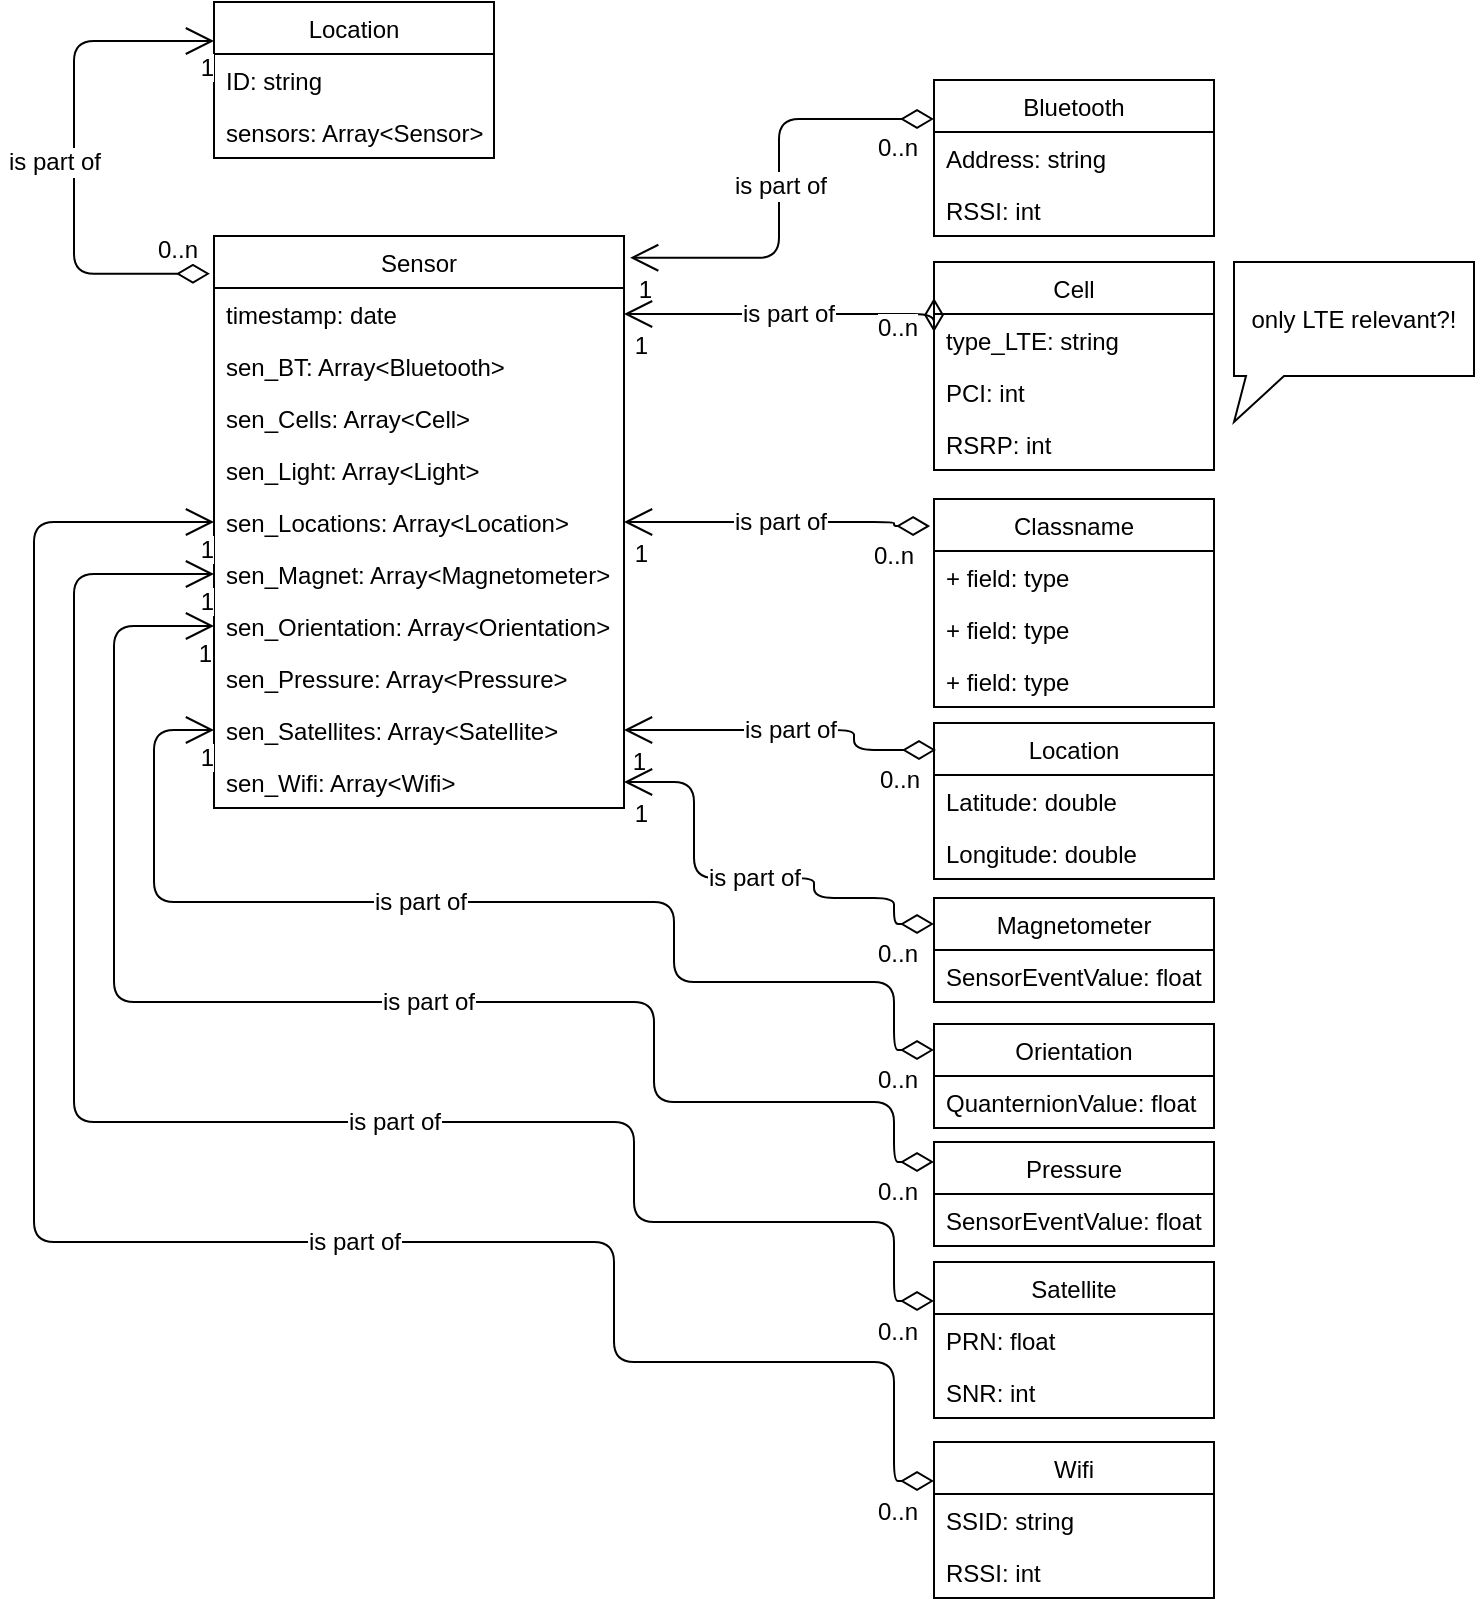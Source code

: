 <mxfile version="10.6.7" type="github"><diagram id="_J4-HaRiP13gnkmEDoGU" name="Page-1"><mxGraphModel dx="840" dy="484" grid="1" gridSize="10" guides="1" tooltips="1" connect="1" arrows="1" fold="1" page="1" pageScale="1" pageWidth="827" pageHeight="1169" math="0" shadow="0"><root><mxCell id="0"/><mxCell id="1" parent="0"/><mxCell id="cdzxTDHdXINh_g30sIHG-1" value="Location" style="swimlane;fontStyle=0;childLayout=stackLayout;horizontal=1;startSize=26;fillColor=none;horizontalStack=0;resizeParent=1;resizeParentMax=0;resizeLast=0;collapsible=1;marginBottom=0;" parent="1" vertex="1"><mxGeometry x="160" y="40" width="140" height="78" as="geometry"/></mxCell><mxCell id="cdzxTDHdXINh_g30sIHG-2" value="ID: string" style="text;strokeColor=none;fillColor=none;align=left;verticalAlign=top;spacingLeft=4;spacingRight=4;overflow=hidden;rotatable=0;points=[[0,0.5],[1,0.5]];portConstraint=eastwest;" parent="cdzxTDHdXINh_g30sIHG-1" vertex="1"><mxGeometry y="26" width="140" height="26" as="geometry"/></mxCell><mxCell id="cdzxTDHdXINh_g30sIHG-3" value="sensors: Array&lt;Sensor&gt;" style="text;strokeColor=none;fillColor=none;align=left;verticalAlign=top;spacingLeft=4;spacingRight=4;overflow=hidden;rotatable=0;points=[[0,0.5],[1,0.5]];portConstraint=eastwest;" parent="cdzxTDHdXINh_g30sIHG-1" vertex="1"><mxGeometry y="52" width="140" height="26" as="geometry"/></mxCell><mxCell id="cdzxTDHdXINh_g30sIHG-4" value="Sensor" style="swimlane;fontStyle=0;childLayout=stackLayout;horizontal=1;startSize=26;fillColor=none;horizontalStack=0;resizeParent=1;resizeParentMax=0;resizeLast=0;collapsible=1;marginBottom=0;" parent="1" vertex="1"><mxGeometry x="160" y="157" width="205" height="286" as="geometry"/></mxCell><mxCell id="cdzxTDHdXINh_g30sIHG-5" value="timestamp: date" style="text;strokeColor=none;fillColor=none;align=left;verticalAlign=top;spacingLeft=4;spacingRight=4;overflow=hidden;rotatable=0;points=[[0,0.5],[1,0.5]];portConstraint=eastwest;" parent="cdzxTDHdXINh_g30sIHG-4" vertex="1"><mxGeometry y="26" width="205" height="26" as="geometry"/></mxCell><mxCell id="cdzxTDHdXINh_g30sIHG-6" value="sen_BT: Array&lt;Bluetooth&gt;&#10;" style="text;strokeColor=none;fillColor=none;align=left;verticalAlign=top;spacingLeft=4;spacingRight=4;overflow=hidden;rotatable=0;points=[[0,0.5],[1,0.5]];portConstraint=eastwest;" parent="cdzxTDHdXINh_g30sIHG-4" vertex="1"><mxGeometry y="52" width="205" height="26" as="geometry"/></mxCell><mxCell id="cdzxTDHdXINh_g30sIHG-7" value="sen_Cells: Array&lt;Cell&gt;&#10;" style="text;strokeColor=none;fillColor=none;align=left;verticalAlign=top;spacingLeft=4;spacingRight=4;overflow=hidden;rotatable=0;points=[[0,0.5],[1,0.5]];portConstraint=eastwest;" parent="cdzxTDHdXINh_g30sIHG-4" vertex="1"><mxGeometry y="78" width="205" height="26" as="geometry"/></mxCell><mxCell id="cdzxTDHdXINh_g30sIHG-8" value="sen_Light: Array&lt;Light&gt;&#10;" style="text;strokeColor=none;fillColor=none;align=left;verticalAlign=top;spacingLeft=4;spacingRight=4;overflow=hidden;rotatable=0;points=[[0,0.5],[1,0.5]];portConstraint=eastwest;" parent="cdzxTDHdXINh_g30sIHG-4" vertex="1"><mxGeometry y="104" width="205" height="26" as="geometry"/></mxCell><mxCell id="cdzxTDHdXINh_g30sIHG-9" value="sen_Locations: Array&lt;Location&gt;&#10;" style="text;strokeColor=none;fillColor=none;align=left;verticalAlign=top;spacingLeft=4;spacingRight=4;overflow=hidden;rotatable=0;points=[[0,0.5],[1,0.5]];portConstraint=eastwest;" parent="cdzxTDHdXINh_g30sIHG-4" vertex="1"><mxGeometry y="130" width="205" height="26" as="geometry"/></mxCell><mxCell id="cdzxTDHdXINh_g30sIHG-10" value="sen_Magnet: Array&lt;Magnetometer&gt;&#10;" style="text;strokeColor=none;fillColor=none;align=left;verticalAlign=top;spacingLeft=4;spacingRight=4;overflow=hidden;rotatable=0;points=[[0,0.5],[1,0.5]];portConstraint=eastwest;" parent="cdzxTDHdXINh_g30sIHG-4" vertex="1"><mxGeometry y="156" width="205" height="26" as="geometry"/></mxCell><mxCell id="cdzxTDHdXINh_g30sIHG-11" value="sen_Orientation: Array&lt;Orientation&gt;&#10;" style="text;strokeColor=none;fillColor=none;align=left;verticalAlign=top;spacingLeft=4;spacingRight=4;overflow=hidden;rotatable=0;points=[[0,0.5],[1,0.5]];portConstraint=eastwest;" parent="cdzxTDHdXINh_g30sIHG-4" vertex="1"><mxGeometry y="182" width="205" height="26" as="geometry"/></mxCell><mxCell id="cdzxTDHdXINh_g30sIHG-12" value="sen_Pressure: Array&lt;Pressure&gt;&#10;" style="text;strokeColor=none;fillColor=none;align=left;verticalAlign=top;spacingLeft=4;spacingRight=4;overflow=hidden;rotatable=0;points=[[0,0.5],[1,0.5]];portConstraint=eastwest;" parent="cdzxTDHdXINh_g30sIHG-4" vertex="1"><mxGeometry y="208" width="205" height="26" as="geometry"/></mxCell><mxCell id="cdzxTDHdXINh_g30sIHG-13" value="sen_Satellites: Array&lt;Satellite&gt;&#10;" style="text;strokeColor=none;fillColor=none;align=left;verticalAlign=top;spacingLeft=4;spacingRight=4;overflow=hidden;rotatable=0;points=[[0,0.5],[1,0.5]];portConstraint=eastwest;" parent="cdzxTDHdXINh_g30sIHG-4" vertex="1"><mxGeometry y="234" width="205" height="26" as="geometry"/></mxCell><mxCell id="cdzxTDHdXINh_g30sIHG-14" value="sen_Wifi: Array&lt;Wifi&gt;" style="text;strokeColor=none;fillColor=none;align=left;verticalAlign=top;spacingLeft=4;spacingRight=4;overflow=hidden;rotatable=0;points=[[0,0.5],[1,0.5]];portConstraint=eastwest;" parent="cdzxTDHdXINh_g30sIHG-4" vertex="1"><mxGeometry y="260" width="205" height="26" as="geometry"/></mxCell><mxCell id="cdzxTDHdXINh_g30sIHG-15" value="Wifi" style="swimlane;fontStyle=0;childLayout=stackLayout;horizontal=1;startSize=26;fillColor=none;horizontalStack=0;resizeParent=1;resizeParentMax=0;resizeLast=0;collapsible=1;marginBottom=0;" parent="1" vertex="1"><mxGeometry x="520" y="760" width="140" height="78" as="geometry"><mxRectangle x="480" y="34" width="50" height="26" as="alternateBounds"/></mxGeometry></mxCell><mxCell id="cdzxTDHdXINh_g30sIHG-16" value="SSID: string" style="text;strokeColor=none;fillColor=none;align=left;verticalAlign=top;spacingLeft=4;spacingRight=4;overflow=hidden;rotatable=0;points=[[0,0.5],[1,0.5]];portConstraint=eastwest;" parent="cdzxTDHdXINh_g30sIHG-15" vertex="1"><mxGeometry y="26" width="140" height="26" as="geometry"/></mxCell><mxCell id="cdzxTDHdXINh_g30sIHG-17" value="RSSI: int" style="text;strokeColor=none;fillColor=none;align=left;verticalAlign=top;spacingLeft=4;spacingRight=4;overflow=hidden;rotatable=0;points=[[0,0.5],[1,0.5]];portConstraint=eastwest;" parent="cdzxTDHdXINh_g30sIHG-15" vertex="1"><mxGeometry y="52" width="140" height="26" as="geometry"/></mxCell><mxCell id="cdzxTDHdXINh_g30sIHG-18" value="Bluetooth" style="swimlane;fontStyle=0;childLayout=stackLayout;horizontal=1;startSize=26;fillColor=none;horizontalStack=0;resizeParent=1;resizeParentMax=0;resizeLast=0;collapsible=1;marginBottom=0;" parent="1" vertex="1"><mxGeometry x="520" y="79" width="140" height="78" as="geometry"><mxRectangle x="80" y="157" width="80" height="20" as="alternateBounds"/></mxGeometry></mxCell><mxCell id="cdzxTDHdXINh_g30sIHG-19" value="Address: string" style="text;strokeColor=none;fillColor=none;align=left;verticalAlign=top;spacingLeft=4;spacingRight=4;overflow=hidden;rotatable=0;points=[[0,0.5],[1,0.5]];portConstraint=eastwest;" parent="cdzxTDHdXINh_g30sIHG-18" vertex="1"><mxGeometry y="26" width="140" height="26" as="geometry"/></mxCell><mxCell id="cdzxTDHdXINh_g30sIHG-20" value="RSSI: int" style="text;strokeColor=none;fillColor=none;align=left;verticalAlign=top;spacingLeft=4;spacingRight=4;overflow=hidden;rotatable=0;points=[[0,0.5],[1,0.5]];portConstraint=eastwest;" parent="cdzxTDHdXINh_g30sIHG-18" vertex="1"><mxGeometry y="52" width="140" height="26" as="geometry"/></mxCell><mxCell id="cdzxTDHdXINh_g30sIHG-21" value="Cell" style="swimlane;fontStyle=0;childLayout=stackLayout;horizontal=1;startSize=26;fillColor=none;horizontalStack=0;resizeParent=1;resizeParentMax=0;resizeLast=0;collapsible=1;marginBottom=0;" parent="1" vertex="1"><mxGeometry x="520" y="170" width="140" height="104" as="geometry"><mxRectangle x="80" y="238" width="50" height="26" as="alternateBounds"/></mxGeometry></mxCell><mxCell id="cdzxTDHdXINh_g30sIHG-22" value="type_LTE: string" style="text;strokeColor=none;fillColor=none;align=left;verticalAlign=top;spacingLeft=4;spacingRight=4;overflow=hidden;rotatable=0;points=[[0,0.5],[1,0.5]];portConstraint=eastwest;" parent="cdzxTDHdXINh_g30sIHG-21" vertex="1"><mxGeometry y="26" width="140" height="26" as="geometry"/></mxCell><mxCell id="cdzxTDHdXINh_g30sIHG-23" value="PCI: int" style="text;strokeColor=none;fillColor=none;align=left;verticalAlign=top;spacingLeft=4;spacingRight=4;overflow=hidden;rotatable=0;points=[[0,0.5],[1,0.5]];portConstraint=eastwest;" parent="cdzxTDHdXINh_g30sIHG-21" vertex="1"><mxGeometry y="52" width="140" height="26" as="geometry"/></mxCell><mxCell id="cdzxTDHdXINh_g30sIHG-24" value="RSRP: int" style="text;strokeColor=none;fillColor=none;align=left;verticalAlign=top;spacingLeft=4;spacingRight=4;overflow=hidden;rotatable=0;points=[[0,0.5],[1,0.5]];portConstraint=eastwest;" parent="cdzxTDHdXINh_g30sIHG-21" vertex="1"><mxGeometry y="78" width="140" height="26" as="geometry"/></mxCell><mxCell id="cdzxTDHdXINh_g30sIHG-25" value="only LTE relevant?!" style="shape=callout;whiteSpace=wrap;html=1;perimeter=calloutPerimeter;position2=0;size=23;position=0.05;base=19;" parent="1" vertex="1"><mxGeometry x="670" y="170" width="120" height="80" as="geometry"/></mxCell><mxCell id="cdzxTDHdXINh_g30sIHG-26" value="Location" style="swimlane;fontStyle=0;childLayout=stackLayout;horizontal=1;startSize=26;fillColor=none;horizontalStack=0;resizeParent=1;resizeParentMax=0;resizeLast=0;collapsible=1;marginBottom=0;" parent="1" vertex="1"><mxGeometry x="520" y="400.5" width="140" height="78" as="geometry"><mxRectangle x="253" y="369" width="80" height="26" as="alternateBounds"/></mxGeometry></mxCell><mxCell id="cdzxTDHdXINh_g30sIHG-27" value="Latitude: double" style="text;strokeColor=none;fillColor=none;align=left;verticalAlign=top;spacingLeft=4;spacingRight=4;overflow=hidden;rotatable=0;points=[[0,0.5],[1,0.5]];portConstraint=eastwest;" parent="cdzxTDHdXINh_g30sIHG-26" vertex="1"><mxGeometry y="26" width="140" height="26" as="geometry"/></mxCell><mxCell id="cdzxTDHdXINh_g30sIHG-28" value="Longitude: double" style="text;strokeColor=none;fillColor=none;align=left;verticalAlign=top;spacingLeft=4;spacingRight=4;overflow=hidden;rotatable=0;points=[[0,0.5],[1,0.5]];portConstraint=eastwest;" parent="cdzxTDHdXINh_g30sIHG-26" vertex="1"><mxGeometry y="52" width="140" height="26" as="geometry"/></mxCell><mxCell id="cdzxTDHdXINh_g30sIHG-29" value="Magnetometer" style="swimlane;fontStyle=0;childLayout=stackLayout;horizontal=1;startSize=26;fillColor=none;horizontalStack=0;resizeParent=1;resizeParentMax=0;resizeLast=0;collapsible=1;marginBottom=0;" parent="1" vertex="1"><mxGeometry x="520" y="488" width="140" height="52" as="geometry"><mxRectangle x="355" y="369" width="110" height="26" as="alternateBounds"/></mxGeometry></mxCell><mxCell id="cdzxTDHdXINh_g30sIHG-30" value="SensorEventValue: float" style="text;strokeColor=none;fillColor=none;align=left;verticalAlign=top;spacingLeft=4;spacingRight=4;overflow=hidden;rotatable=0;points=[[0,0.5],[1,0.5]];portConstraint=eastwest;" parent="cdzxTDHdXINh_g30sIHG-29" vertex="1"><mxGeometry y="26" width="140" height="26" as="geometry"/></mxCell><mxCell id="cdzxTDHdXINh_g30sIHG-31" value="Classname" style="swimlane;fontStyle=0;childLayout=stackLayout;horizontal=1;startSize=26;fillColor=none;horizontalStack=0;resizeParent=1;resizeParentMax=0;resizeLast=0;collapsible=1;marginBottom=0;" parent="1" vertex="1"><mxGeometry x="520" y="288.5" width="140" height="104" as="geometry"/></mxCell><mxCell id="cdzxTDHdXINh_g30sIHG-32" value="+ field: type" style="text;strokeColor=none;fillColor=none;align=left;verticalAlign=top;spacingLeft=4;spacingRight=4;overflow=hidden;rotatable=0;points=[[0,0.5],[1,0.5]];portConstraint=eastwest;" parent="cdzxTDHdXINh_g30sIHG-31" vertex="1"><mxGeometry y="26" width="140" height="26" as="geometry"/></mxCell><mxCell id="cdzxTDHdXINh_g30sIHG-33" value="+ field: type" style="text;strokeColor=none;fillColor=none;align=left;verticalAlign=top;spacingLeft=4;spacingRight=4;overflow=hidden;rotatable=0;points=[[0,0.5],[1,0.5]];portConstraint=eastwest;" parent="cdzxTDHdXINh_g30sIHG-31" vertex="1"><mxGeometry y="52" width="140" height="26" as="geometry"/></mxCell><mxCell id="cdzxTDHdXINh_g30sIHG-34" value="+ field: type" style="text;strokeColor=none;fillColor=none;align=left;verticalAlign=top;spacingLeft=4;spacingRight=4;overflow=hidden;rotatable=0;points=[[0,0.5],[1,0.5]];portConstraint=eastwest;" parent="cdzxTDHdXINh_g30sIHG-31" vertex="1"><mxGeometry y="78" width="140" height="26" as="geometry"/></mxCell><mxCell id="cdzxTDHdXINh_g30sIHG-35" value="Orientation" style="swimlane;fontStyle=0;childLayout=stackLayout;horizontal=1;startSize=26;fillColor=none;horizontalStack=0;resizeParent=1;resizeParentMax=0;resizeLast=0;collapsible=1;marginBottom=0;" parent="1" vertex="1"><mxGeometry x="520" y="551" width="140" height="52" as="geometry"><mxRectangle x="500" y="346" width="90" height="26" as="alternateBounds"/></mxGeometry></mxCell><mxCell id="cdzxTDHdXINh_g30sIHG-36" value="QuanternionValue: float" style="text;strokeColor=none;fillColor=none;align=left;verticalAlign=top;spacingLeft=4;spacingRight=4;overflow=hidden;rotatable=0;points=[[0,0.5],[1,0.5]];portConstraint=eastwest;" parent="cdzxTDHdXINh_g30sIHG-35" vertex="1"><mxGeometry y="26" width="140" height="26" as="geometry"/></mxCell><mxCell id="cdzxTDHdXINh_g30sIHG-37" value="Pressure" style="swimlane;fontStyle=0;childLayout=stackLayout;horizontal=1;startSize=26;fillColor=none;horizontalStack=0;resizeParent=1;resizeParentMax=0;resizeLast=0;collapsible=1;marginBottom=0;" parent="1" vertex="1"><mxGeometry x="520" y="610" width="140" height="52" as="geometry"><mxRectangle x="495" y="268" width="90" height="26" as="alternateBounds"/></mxGeometry></mxCell><mxCell id="cdzxTDHdXINh_g30sIHG-38" value="SensorEventValue: float" style="text;strokeColor=none;fillColor=none;align=left;verticalAlign=top;spacingLeft=4;spacingRight=4;overflow=hidden;rotatable=0;points=[[0,0.5],[1,0.5]];portConstraint=eastwest;" parent="cdzxTDHdXINh_g30sIHG-37" vertex="1"><mxGeometry y="26" width="140" height="26" as="geometry"/></mxCell><mxCell id="cdzxTDHdXINh_g30sIHG-39" value="Satellite" style="swimlane;fontStyle=0;childLayout=stackLayout;horizontal=1;startSize=26;fillColor=none;horizontalStack=0;resizeParent=1;resizeParentMax=0;resizeLast=0;collapsible=1;marginBottom=0;" parent="1" vertex="1"><mxGeometry x="520" y="670" width="140" height="78" as="geometry"/></mxCell><mxCell id="cdzxTDHdXINh_g30sIHG-40" value="PRN: float" style="text;strokeColor=none;fillColor=none;align=left;verticalAlign=top;spacingLeft=4;spacingRight=4;overflow=hidden;rotatable=0;points=[[0,0.5],[1,0.5]];portConstraint=eastwest;" parent="cdzxTDHdXINh_g30sIHG-39" vertex="1"><mxGeometry y="26" width="140" height="26" as="geometry"/></mxCell><mxCell id="cdzxTDHdXINh_g30sIHG-41" value="SNR: int" style="text;strokeColor=none;fillColor=none;align=left;verticalAlign=top;spacingLeft=4;spacingRight=4;overflow=hidden;rotatable=0;points=[[0,0.5],[1,0.5]];portConstraint=eastwest;" parent="cdzxTDHdXINh_g30sIHG-39" vertex="1"><mxGeometry y="52" width="140" height="26" as="geometry"/></mxCell><mxCell id="cdzxTDHdXINh_g30sIHG-54" value="is part of" style="endArrow=open;html=1;endSize=12;startArrow=diamondThin;startSize=14;startFill=0;edgeStyle=orthogonalEdgeStyle;fontSize=12;exitX=0;exitY=0.25;exitDx=0;exitDy=0;entryX=1.015;entryY=0.038;entryDx=0;entryDy=0;entryPerimeter=0;" parent="1" source="cdzxTDHdXINh_g30sIHG-18" target="cdzxTDHdXINh_g30sIHG-4" edge="1"><mxGeometry relative="1" as="geometry"><mxPoint x="390" y="40" as="sourcePoint"/><mxPoint x="550" y="40" as="targetPoint"/></mxGeometry></mxCell><mxCell id="cdzxTDHdXINh_g30sIHG-55" value="0..n" style="resizable=0;html=1;align=left;verticalAlign=top;labelBackgroundColor=#ffffff;fontSize=12;" parent="cdzxTDHdXINh_g30sIHG-54" connectable="0" vertex="1"><mxGeometry x="-1" relative="1" as="geometry"><mxPoint x="-30" y="1" as="offset"/></mxGeometry></mxCell><mxCell id="cdzxTDHdXINh_g30sIHG-56" value="1" style="resizable=0;html=1;align=right;verticalAlign=top;labelBackgroundColor=#ffffff;fontSize=12;" parent="cdzxTDHdXINh_g30sIHG-54" connectable="0" vertex="1"><mxGeometry x="1" relative="1" as="geometry"><mxPoint x="12" y="2" as="offset"/></mxGeometry></mxCell><mxCell id="cdzxTDHdXINh_g30sIHG-57" value="is part of" style="endArrow=open;html=1;endSize=12;startArrow=diamondThin;startSize=14;startFill=0;edgeStyle=orthogonalEdgeStyle;fontSize=12;exitX=0;exitY=0.173;exitDx=0;exitDy=0;entryX=1;entryY=0.5;entryDx=0;entryDy=0;exitPerimeter=0;" parent="1" source="cdzxTDHdXINh_g30sIHG-21" target="cdzxTDHdXINh_g30sIHG-5" edge="1"><mxGeometry relative="1" as="geometry"><mxPoint x="520" y="210" as="sourcePoint"/><mxPoint x="368" y="279" as="targetPoint"/><Array as="points"><mxPoint x="520" y="196"/></Array></mxGeometry></mxCell><mxCell id="cdzxTDHdXINh_g30sIHG-58" value="0..n" style="resizable=0;html=1;align=left;verticalAlign=top;labelBackgroundColor=#ffffff;fontSize=12;" parent="cdzxTDHdXINh_g30sIHG-57" connectable="0" vertex="1"><mxGeometry x="-1" relative="1" as="geometry"><mxPoint x="-30" y="1" as="offset"/></mxGeometry></mxCell><mxCell id="cdzxTDHdXINh_g30sIHG-59" value="1" style="resizable=0;html=1;align=right;verticalAlign=top;labelBackgroundColor=#ffffff;fontSize=12;" parent="cdzxTDHdXINh_g30sIHG-57" connectable="0" vertex="1"><mxGeometry x="1" relative="1" as="geometry"><mxPoint x="12" y="2" as="offset"/></mxGeometry></mxCell><mxCell id="cdzxTDHdXINh_g30sIHG-63" value="is part of" style="endArrow=open;html=1;endSize=12;startArrow=diamondThin;startSize=14;startFill=0;edgeStyle=orthogonalEdgeStyle;fontSize=12;exitX=-0.014;exitY=0.13;exitDx=0;exitDy=0;entryX=1;entryY=0.5;entryDx=0;entryDy=0;exitPerimeter=0;" parent="1" source="cdzxTDHdXINh_g30sIHG-31" target="cdzxTDHdXINh_g30sIHG-9" edge="1"><mxGeometry relative="1" as="geometry"><mxPoint x="520" y="309" as="sourcePoint"/><mxPoint x="365" y="317" as="targetPoint"/><Array as="points"><mxPoint x="500" y="302"/><mxPoint x="500" y="300"/></Array></mxGeometry></mxCell><mxCell id="cdzxTDHdXINh_g30sIHG-64" value="0..n" style="resizable=0;html=1;align=left;verticalAlign=top;labelBackgroundColor=#ffffff;fontSize=12;" parent="cdzxTDHdXINh_g30sIHG-63" connectable="0" vertex="1"><mxGeometry x="-1" relative="1" as="geometry"><mxPoint x="-30" y="1" as="offset"/></mxGeometry></mxCell><mxCell id="cdzxTDHdXINh_g30sIHG-65" value="1" style="resizable=0;html=1;align=right;verticalAlign=top;labelBackgroundColor=#ffffff;fontSize=12;" parent="cdzxTDHdXINh_g30sIHG-63" connectable="0" vertex="1"><mxGeometry x="1" relative="1" as="geometry"><mxPoint x="12" y="2" as="offset"/></mxGeometry></mxCell><mxCell id="cdzxTDHdXINh_g30sIHG-66" value="is part of" style="endArrow=open;html=1;endSize=12;startArrow=diamondThin;startSize=14;startFill=0;edgeStyle=orthogonalEdgeStyle;fontSize=12;exitX=0.007;exitY=0.173;exitDx=0;exitDy=0;entryX=1;entryY=0.5;entryDx=0;entryDy=0;exitPerimeter=0;" parent="1" source="cdzxTDHdXINh_g30sIHG-26" target="cdzxTDHdXINh_g30sIHG-13" edge="1"><mxGeometry relative="1" as="geometry"><mxPoint x="520" y="410.5" as="sourcePoint"/><mxPoint x="367" y="408.5" as="targetPoint"/><Array as="points"><mxPoint x="480" y="414"/><mxPoint x="480" y="404"/></Array></mxGeometry></mxCell><mxCell id="cdzxTDHdXINh_g30sIHG-67" value="0..n" style="resizable=0;html=1;align=left;verticalAlign=top;labelBackgroundColor=#ffffff;fontSize=12;" parent="cdzxTDHdXINh_g30sIHG-66" connectable="0" vertex="1"><mxGeometry x="-1" relative="1" as="geometry"><mxPoint x="-30" y="1" as="offset"/></mxGeometry></mxCell><mxCell id="cdzxTDHdXINh_g30sIHG-68" value="1" style="resizable=0;html=1;align=right;verticalAlign=top;labelBackgroundColor=#ffffff;fontSize=12;" parent="cdzxTDHdXINh_g30sIHG-66" connectable="0" vertex="1"><mxGeometry x="1" relative="1" as="geometry"><mxPoint x="12" y="2" as="offset"/></mxGeometry></mxCell><mxCell id="cdzxTDHdXINh_g30sIHG-69" value="is part of" style="endArrow=open;html=1;endSize=12;startArrow=diamondThin;startSize=14;startFill=0;edgeStyle=orthogonalEdgeStyle;fontSize=12;exitX=0;exitY=0.25;exitDx=0;exitDy=0;entryX=1;entryY=0.5;entryDx=0;entryDy=0;" parent="1" source="cdzxTDHdXINh_g30sIHG-29" target="cdzxTDHdXINh_g30sIHG-14" edge="1"><mxGeometry relative="1" as="geometry"><mxPoint x="491" y="488" as="sourcePoint"/><mxPoint x="335" y="478" as="targetPoint"/><Array as="points"><mxPoint x="500" y="501"/><mxPoint x="500" y="488"/><mxPoint x="460" y="488"/><mxPoint x="460" y="478"/><mxPoint x="400" y="478"/><mxPoint x="400" y="430"/></Array></mxGeometry></mxCell><mxCell id="cdzxTDHdXINh_g30sIHG-70" value="0..n" style="resizable=0;html=1;align=left;verticalAlign=top;labelBackgroundColor=#ffffff;fontSize=12;" parent="cdzxTDHdXINh_g30sIHG-69" connectable="0" vertex="1"><mxGeometry x="-1" relative="1" as="geometry"><mxPoint x="-30" y="1" as="offset"/></mxGeometry></mxCell><mxCell id="cdzxTDHdXINh_g30sIHG-71" value="1" style="resizable=0;html=1;align=right;verticalAlign=top;labelBackgroundColor=#ffffff;fontSize=12;" parent="cdzxTDHdXINh_g30sIHG-69" connectable="0" vertex="1"><mxGeometry x="1" relative="1" as="geometry"><mxPoint x="12" y="2" as="offset"/></mxGeometry></mxCell><mxCell id="cdzxTDHdXINh_g30sIHG-72" value="is part of" style="endArrow=open;html=1;endSize=12;startArrow=diamondThin;startSize=14;startFill=0;edgeStyle=orthogonalEdgeStyle;fontSize=12;exitX=0;exitY=0.25;exitDx=0;exitDy=0;entryX=0;entryY=0.5;entryDx=0;entryDy=0;" parent="1" source="cdzxTDHdXINh_g30sIHG-35" target="cdzxTDHdXINh_g30sIHG-13" edge="1"><mxGeometry x="0.143" relative="1" as="geometry"><mxPoint x="456" y="577" as="sourcePoint"/><mxPoint x="300" y="567" as="targetPoint"/><Array as="points"><mxPoint x="500" y="564"/><mxPoint x="500" y="530"/><mxPoint x="390" y="530"/><mxPoint x="390" y="490"/><mxPoint x="130" y="490"/><mxPoint x="130" y="404"/></Array><mxPoint as="offset"/></mxGeometry></mxCell><mxCell id="cdzxTDHdXINh_g30sIHG-73" value="0..n" style="resizable=0;html=1;align=left;verticalAlign=top;labelBackgroundColor=#ffffff;fontSize=12;" parent="cdzxTDHdXINh_g30sIHG-72" connectable="0" vertex="1"><mxGeometry x="-1" relative="1" as="geometry"><mxPoint x="-30" y="1" as="offset"/></mxGeometry></mxCell><mxCell id="cdzxTDHdXINh_g30sIHG-74" value="1" style="resizable=0;html=1;align=right;verticalAlign=top;labelBackgroundColor=#ffffff;fontSize=12;" parent="cdzxTDHdXINh_g30sIHG-72" connectable="0" vertex="1"><mxGeometry x="1" relative="1" as="geometry"><mxPoint as="offset"/></mxGeometry></mxCell><mxCell id="cdzxTDHdXINh_g30sIHG-75" value="is part of" style="endArrow=open;html=1;endSize=12;startArrow=diamondThin;startSize=14;startFill=0;edgeStyle=orthogonalEdgeStyle;fontSize=12;exitX=0;exitY=0.192;exitDx=0;exitDy=0;entryX=0;entryY=0.5;entryDx=0;entryDy=0;exitPerimeter=0;" parent="1" source="cdzxTDHdXINh_g30sIHG-37" target="cdzxTDHdXINh_g30sIHG-11" edge="1"><mxGeometry x="-0.085" relative="1" as="geometry"><mxPoint x="520" y="631" as="sourcePoint"/><mxPoint x="160" y="471" as="targetPoint"/><Array as="points"><mxPoint x="500" y="620"/><mxPoint x="500" y="590"/><mxPoint x="380" y="590"/><mxPoint x="380" y="540"/><mxPoint x="110" y="540"/><mxPoint x="110" y="352"/></Array><mxPoint as="offset"/></mxGeometry></mxCell><mxCell id="cdzxTDHdXINh_g30sIHG-76" value="0..n" style="resizable=0;html=1;align=left;verticalAlign=top;labelBackgroundColor=#ffffff;fontSize=12;" parent="cdzxTDHdXINh_g30sIHG-75" connectable="0" vertex="1"><mxGeometry x="-1" relative="1" as="geometry"><mxPoint x="-30" y="1" as="offset"/></mxGeometry></mxCell><mxCell id="cdzxTDHdXINh_g30sIHG-77" value="1" style="resizable=0;html=1;align=right;verticalAlign=top;labelBackgroundColor=#ffffff;fontSize=12;" parent="cdzxTDHdXINh_g30sIHG-75" connectable="0" vertex="1"><mxGeometry x="1" relative="1" as="geometry"><mxPoint as="offset"/></mxGeometry></mxCell><mxCell id="cdzxTDHdXINh_g30sIHG-78" value="is part of" style="endArrow=open;html=1;endSize=12;startArrow=diamondThin;startSize=14;startFill=0;edgeStyle=orthogonalEdgeStyle;fontSize=12;exitX=0;exitY=0.25;exitDx=0;exitDy=0;entryX=0;entryY=0.5;entryDx=0;entryDy=0;" parent="1" source="cdzxTDHdXINh_g30sIHG-39" target="cdzxTDHdXINh_g30sIHG-10" edge="1"><mxGeometry x="-0.167" relative="1" as="geometry"><mxPoint x="520" y="694.5" as="sourcePoint"/><mxPoint x="160" y="320" as="targetPoint"/><Array as="points"><mxPoint x="500" y="690"/><mxPoint x="500" y="650"/><mxPoint x="370" y="650"/><mxPoint x="370" y="600"/><mxPoint x="90" y="600"/><mxPoint x="90" y="326"/></Array><mxPoint as="offset"/></mxGeometry></mxCell><mxCell id="cdzxTDHdXINh_g30sIHG-79" value="0..n" style="resizable=0;html=1;align=left;verticalAlign=top;labelBackgroundColor=#ffffff;fontSize=12;" parent="cdzxTDHdXINh_g30sIHG-78" connectable="0" vertex="1"><mxGeometry x="-1" relative="1" as="geometry"><mxPoint x="-30" y="1" as="offset"/></mxGeometry></mxCell><mxCell id="cdzxTDHdXINh_g30sIHG-80" value="1" style="resizable=0;html=1;align=right;verticalAlign=top;labelBackgroundColor=#ffffff;fontSize=12;" parent="cdzxTDHdXINh_g30sIHG-78" connectable="0" vertex="1"><mxGeometry x="1" relative="1" as="geometry"><mxPoint as="offset"/></mxGeometry></mxCell><mxCell id="cdzxTDHdXINh_g30sIHG-81" value="is part of" style="endArrow=open;html=1;endSize=12;startArrow=diamondThin;startSize=14;startFill=0;edgeStyle=orthogonalEdgeStyle;fontSize=12;exitX=0;exitY=0.25;exitDx=0;exitDy=0;entryX=0;entryY=0.5;entryDx=0;entryDy=0;" parent="1" source="cdzxTDHdXINh_g30sIHG-15" target="cdzxTDHdXINh_g30sIHG-9" edge="1"><mxGeometry x="-0.196" relative="1" as="geometry"><mxPoint x="520" y="771.5" as="sourcePoint"/><mxPoint x="160" y="407.5" as="targetPoint"/><Array as="points"><mxPoint x="500" y="780"/><mxPoint x="500" y="720"/><mxPoint x="360" y="720"/><mxPoint x="360" y="660"/><mxPoint x="70" y="660"/><mxPoint x="70" y="300"/></Array><mxPoint as="offset"/></mxGeometry></mxCell><mxCell id="cdzxTDHdXINh_g30sIHG-82" value="0..n" style="resizable=0;html=1;align=left;verticalAlign=top;labelBackgroundColor=#ffffff;fontSize=12;" parent="cdzxTDHdXINh_g30sIHG-81" connectable="0" vertex="1"><mxGeometry x="-1" relative="1" as="geometry"><mxPoint x="-30" y="1" as="offset"/></mxGeometry></mxCell><mxCell id="cdzxTDHdXINh_g30sIHG-83" value="1" style="resizable=0;html=1;align=right;verticalAlign=top;labelBackgroundColor=#ffffff;fontSize=12;" parent="cdzxTDHdXINh_g30sIHG-81" connectable="0" vertex="1"><mxGeometry x="1" relative="1" as="geometry"><mxPoint as="offset"/></mxGeometry></mxCell><mxCell id="cdzxTDHdXINh_g30sIHG-84" value="is part of" style="endArrow=open;html=1;endSize=12;startArrow=diamondThin;startSize=14;startFill=0;edgeStyle=orthogonalEdgeStyle;fontSize=12;entryX=0;entryY=0.25;entryDx=0;entryDy=0;exitX=-0.01;exitY=0.066;exitDx=0;exitDy=0;exitPerimeter=0;" parent="1" source="cdzxTDHdXINh_g30sIHG-4" target="cdzxTDHdXINh_g30sIHG-1" edge="1"><mxGeometry x="-0.024" y="10" relative="1" as="geometry"><mxPoint x="-30" y="78" as="sourcePoint"/><mxPoint x="130" y="78" as="targetPoint"/><Array as="points"><mxPoint x="90" y="176"/><mxPoint x="90" y="60"/></Array><mxPoint as="offset"/></mxGeometry></mxCell><mxCell id="cdzxTDHdXINh_g30sIHG-85" value="0..n" style="resizable=0;html=1;align=left;verticalAlign=top;labelBackgroundColor=#ffffff;fontSize=12;" parent="cdzxTDHdXINh_g30sIHG-84" connectable="0" vertex="1"><mxGeometry x="-1" relative="1" as="geometry"><mxPoint x="-28" y="-26" as="offset"/></mxGeometry></mxCell><mxCell id="cdzxTDHdXINh_g30sIHG-86" value="1" style="resizable=0;html=1;align=right;verticalAlign=top;labelBackgroundColor=#ffffff;fontSize=12;" parent="cdzxTDHdXINh_g30sIHG-84" connectable="0" vertex="1"><mxGeometry x="1" relative="1" as="geometry"/></mxCell></root></mxGraphModel></diagram></mxfile>
